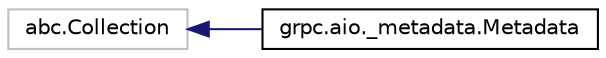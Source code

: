 digraph "Graphical Class Hierarchy"
{
 // LATEX_PDF_SIZE
  edge [fontname="Helvetica",fontsize="10",labelfontname="Helvetica",labelfontsize="10"];
  node [fontname="Helvetica",fontsize="10",shape=record];
  rankdir="LR";
  Node2874 [label="abc.Collection",height=0.2,width=0.4,color="grey75", fillcolor="white", style="filled",tooltip=" "];
  Node2874 -> Node0 [dir="back",color="midnightblue",fontsize="10",style="solid",fontname="Helvetica"];
  Node0 [label="grpc.aio._metadata.Metadata",height=0.2,width=0.4,color="black", fillcolor="white", style="filled",URL="$classgrpc_1_1aio_1_1__metadata_1_1Metadata.html",tooltip=" "];
}

